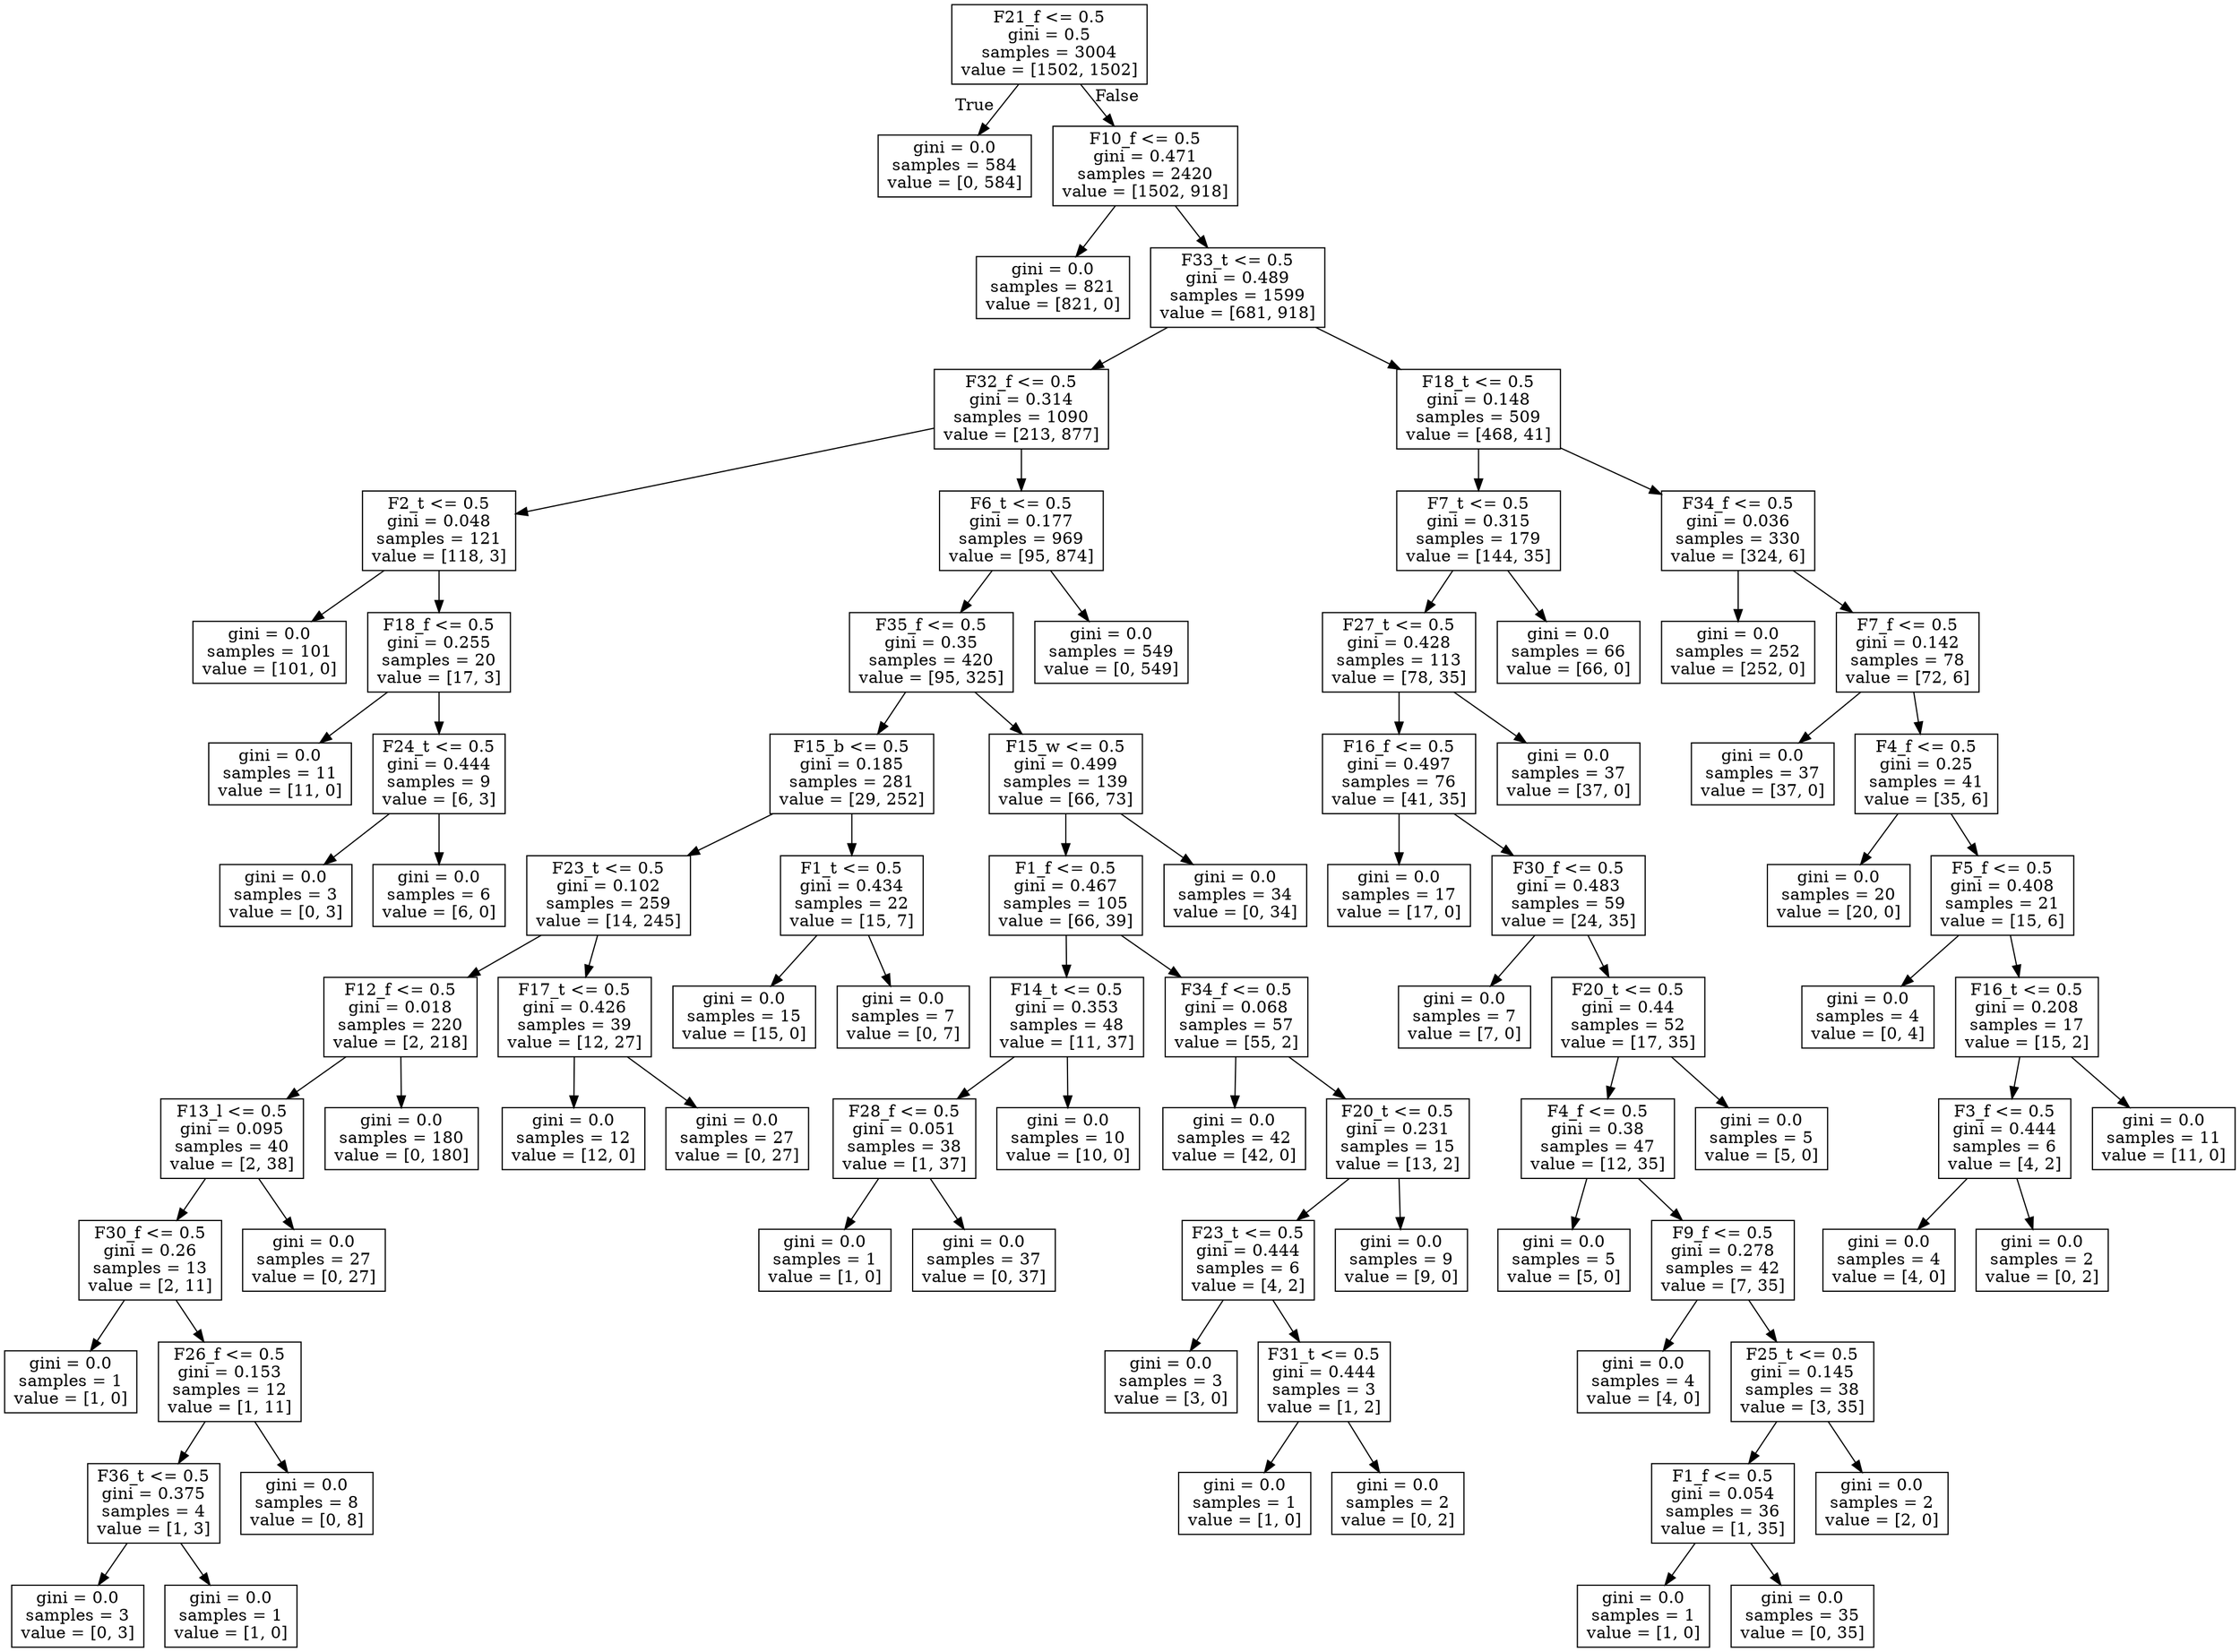 digraph Tree {
node [shape=box] ;
0 [label="F21_f <= 0.5\ngini = 0.5\nsamples = 3004\nvalue = [1502, 1502]"] ;
1 [label="gini = 0.0\nsamples = 584\nvalue = [0, 584]"] ;
0 -> 1 [labeldistance=2.5, labelangle=45, headlabel="True"] ;
2 [label="F10_f <= 0.5\ngini = 0.471\nsamples = 2420\nvalue = [1502, 918]"] ;
0 -> 2 [labeldistance=2.5, labelangle=-45, headlabel="False"] ;
3 [label="gini = 0.0\nsamples = 821\nvalue = [821, 0]"] ;
2 -> 3 ;
4 [label="F33_t <= 0.5\ngini = 0.489\nsamples = 1599\nvalue = [681, 918]"] ;
2 -> 4 ;
5 [label="F32_f <= 0.5\ngini = 0.314\nsamples = 1090\nvalue = [213, 877]"] ;
4 -> 5 ;
6 [label="F2_t <= 0.5\ngini = 0.048\nsamples = 121\nvalue = [118, 3]"] ;
5 -> 6 ;
7 [label="gini = 0.0\nsamples = 101\nvalue = [101, 0]"] ;
6 -> 7 ;
8 [label="F18_f <= 0.5\ngini = 0.255\nsamples = 20\nvalue = [17, 3]"] ;
6 -> 8 ;
9 [label="gini = 0.0\nsamples = 11\nvalue = [11, 0]"] ;
8 -> 9 ;
10 [label="F24_t <= 0.5\ngini = 0.444\nsamples = 9\nvalue = [6, 3]"] ;
8 -> 10 ;
11 [label="gini = 0.0\nsamples = 3\nvalue = [0, 3]"] ;
10 -> 11 ;
12 [label="gini = 0.0\nsamples = 6\nvalue = [6, 0]"] ;
10 -> 12 ;
13 [label="F6_t <= 0.5\ngini = 0.177\nsamples = 969\nvalue = [95, 874]"] ;
5 -> 13 ;
14 [label="F35_f <= 0.5\ngini = 0.35\nsamples = 420\nvalue = [95, 325]"] ;
13 -> 14 ;
15 [label="F15_b <= 0.5\ngini = 0.185\nsamples = 281\nvalue = [29, 252]"] ;
14 -> 15 ;
16 [label="F23_t <= 0.5\ngini = 0.102\nsamples = 259\nvalue = [14, 245]"] ;
15 -> 16 ;
17 [label="F12_f <= 0.5\ngini = 0.018\nsamples = 220\nvalue = [2, 218]"] ;
16 -> 17 ;
18 [label="F13_l <= 0.5\ngini = 0.095\nsamples = 40\nvalue = [2, 38]"] ;
17 -> 18 ;
19 [label="F30_f <= 0.5\ngini = 0.26\nsamples = 13\nvalue = [2, 11]"] ;
18 -> 19 ;
20 [label="gini = 0.0\nsamples = 1\nvalue = [1, 0]"] ;
19 -> 20 ;
21 [label="F26_f <= 0.5\ngini = 0.153\nsamples = 12\nvalue = [1, 11]"] ;
19 -> 21 ;
22 [label="F36_t <= 0.5\ngini = 0.375\nsamples = 4\nvalue = [1, 3]"] ;
21 -> 22 ;
23 [label="gini = 0.0\nsamples = 3\nvalue = [0, 3]"] ;
22 -> 23 ;
24 [label="gini = 0.0\nsamples = 1\nvalue = [1, 0]"] ;
22 -> 24 ;
25 [label="gini = 0.0\nsamples = 8\nvalue = [0, 8]"] ;
21 -> 25 ;
26 [label="gini = 0.0\nsamples = 27\nvalue = [0, 27]"] ;
18 -> 26 ;
27 [label="gini = 0.0\nsamples = 180\nvalue = [0, 180]"] ;
17 -> 27 ;
28 [label="F17_t <= 0.5\ngini = 0.426\nsamples = 39\nvalue = [12, 27]"] ;
16 -> 28 ;
29 [label="gini = 0.0\nsamples = 12\nvalue = [12, 0]"] ;
28 -> 29 ;
30 [label="gini = 0.0\nsamples = 27\nvalue = [0, 27]"] ;
28 -> 30 ;
31 [label="F1_t <= 0.5\ngini = 0.434\nsamples = 22\nvalue = [15, 7]"] ;
15 -> 31 ;
32 [label="gini = 0.0\nsamples = 15\nvalue = [15, 0]"] ;
31 -> 32 ;
33 [label="gini = 0.0\nsamples = 7\nvalue = [0, 7]"] ;
31 -> 33 ;
34 [label="F15_w <= 0.5\ngini = 0.499\nsamples = 139\nvalue = [66, 73]"] ;
14 -> 34 ;
35 [label="F1_f <= 0.5\ngini = 0.467\nsamples = 105\nvalue = [66, 39]"] ;
34 -> 35 ;
36 [label="F14_t <= 0.5\ngini = 0.353\nsamples = 48\nvalue = [11, 37]"] ;
35 -> 36 ;
37 [label="F28_f <= 0.5\ngini = 0.051\nsamples = 38\nvalue = [1, 37]"] ;
36 -> 37 ;
38 [label="gini = 0.0\nsamples = 1\nvalue = [1, 0]"] ;
37 -> 38 ;
39 [label="gini = 0.0\nsamples = 37\nvalue = [0, 37]"] ;
37 -> 39 ;
40 [label="gini = 0.0\nsamples = 10\nvalue = [10, 0]"] ;
36 -> 40 ;
41 [label="F34_f <= 0.5\ngini = 0.068\nsamples = 57\nvalue = [55, 2]"] ;
35 -> 41 ;
42 [label="gini = 0.0\nsamples = 42\nvalue = [42, 0]"] ;
41 -> 42 ;
43 [label="F20_t <= 0.5\ngini = 0.231\nsamples = 15\nvalue = [13, 2]"] ;
41 -> 43 ;
44 [label="F23_t <= 0.5\ngini = 0.444\nsamples = 6\nvalue = [4, 2]"] ;
43 -> 44 ;
45 [label="gini = 0.0\nsamples = 3\nvalue = [3, 0]"] ;
44 -> 45 ;
46 [label="F31_t <= 0.5\ngini = 0.444\nsamples = 3\nvalue = [1, 2]"] ;
44 -> 46 ;
47 [label="gini = 0.0\nsamples = 1\nvalue = [1, 0]"] ;
46 -> 47 ;
48 [label="gini = 0.0\nsamples = 2\nvalue = [0, 2]"] ;
46 -> 48 ;
49 [label="gini = 0.0\nsamples = 9\nvalue = [9, 0]"] ;
43 -> 49 ;
50 [label="gini = 0.0\nsamples = 34\nvalue = [0, 34]"] ;
34 -> 50 ;
51 [label="gini = 0.0\nsamples = 549\nvalue = [0, 549]"] ;
13 -> 51 ;
52 [label="F18_t <= 0.5\ngini = 0.148\nsamples = 509\nvalue = [468, 41]"] ;
4 -> 52 ;
53 [label="F7_t <= 0.5\ngini = 0.315\nsamples = 179\nvalue = [144, 35]"] ;
52 -> 53 ;
54 [label="F27_t <= 0.5\ngini = 0.428\nsamples = 113\nvalue = [78, 35]"] ;
53 -> 54 ;
55 [label="F16_f <= 0.5\ngini = 0.497\nsamples = 76\nvalue = [41, 35]"] ;
54 -> 55 ;
56 [label="gini = 0.0\nsamples = 17\nvalue = [17, 0]"] ;
55 -> 56 ;
57 [label="F30_f <= 0.5\ngini = 0.483\nsamples = 59\nvalue = [24, 35]"] ;
55 -> 57 ;
58 [label="gini = 0.0\nsamples = 7\nvalue = [7, 0]"] ;
57 -> 58 ;
59 [label="F20_t <= 0.5\ngini = 0.44\nsamples = 52\nvalue = [17, 35]"] ;
57 -> 59 ;
60 [label="F4_f <= 0.5\ngini = 0.38\nsamples = 47\nvalue = [12, 35]"] ;
59 -> 60 ;
61 [label="gini = 0.0\nsamples = 5\nvalue = [5, 0]"] ;
60 -> 61 ;
62 [label="F9_f <= 0.5\ngini = 0.278\nsamples = 42\nvalue = [7, 35]"] ;
60 -> 62 ;
63 [label="gini = 0.0\nsamples = 4\nvalue = [4, 0]"] ;
62 -> 63 ;
64 [label="F25_t <= 0.5\ngini = 0.145\nsamples = 38\nvalue = [3, 35]"] ;
62 -> 64 ;
65 [label="F1_f <= 0.5\ngini = 0.054\nsamples = 36\nvalue = [1, 35]"] ;
64 -> 65 ;
66 [label="gini = 0.0\nsamples = 1\nvalue = [1, 0]"] ;
65 -> 66 ;
67 [label="gini = 0.0\nsamples = 35\nvalue = [0, 35]"] ;
65 -> 67 ;
68 [label="gini = 0.0\nsamples = 2\nvalue = [2, 0]"] ;
64 -> 68 ;
69 [label="gini = 0.0\nsamples = 5\nvalue = [5, 0]"] ;
59 -> 69 ;
70 [label="gini = 0.0\nsamples = 37\nvalue = [37, 0]"] ;
54 -> 70 ;
71 [label="gini = 0.0\nsamples = 66\nvalue = [66, 0]"] ;
53 -> 71 ;
72 [label="F34_f <= 0.5\ngini = 0.036\nsamples = 330\nvalue = [324, 6]"] ;
52 -> 72 ;
73 [label="gini = 0.0\nsamples = 252\nvalue = [252, 0]"] ;
72 -> 73 ;
74 [label="F7_f <= 0.5\ngini = 0.142\nsamples = 78\nvalue = [72, 6]"] ;
72 -> 74 ;
75 [label="gini = 0.0\nsamples = 37\nvalue = [37, 0]"] ;
74 -> 75 ;
76 [label="F4_f <= 0.5\ngini = 0.25\nsamples = 41\nvalue = [35, 6]"] ;
74 -> 76 ;
77 [label="gini = 0.0\nsamples = 20\nvalue = [20, 0]"] ;
76 -> 77 ;
78 [label="F5_f <= 0.5\ngini = 0.408\nsamples = 21\nvalue = [15, 6]"] ;
76 -> 78 ;
79 [label="gini = 0.0\nsamples = 4\nvalue = [0, 4]"] ;
78 -> 79 ;
80 [label="F16_t <= 0.5\ngini = 0.208\nsamples = 17\nvalue = [15, 2]"] ;
78 -> 80 ;
81 [label="F3_f <= 0.5\ngini = 0.444\nsamples = 6\nvalue = [4, 2]"] ;
80 -> 81 ;
82 [label="gini = 0.0\nsamples = 4\nvalue = [4, 0]"] ;
81 -> 82 ;
83 [label="gini = 0.0\nsamples = 2\nvalue = [0, 2]"] ;
81 -> 83 ;
84 [label="gini = 0.0\nsamples = 11\nvalue = [11, 0]"] ;
80 -> 84 ;
}